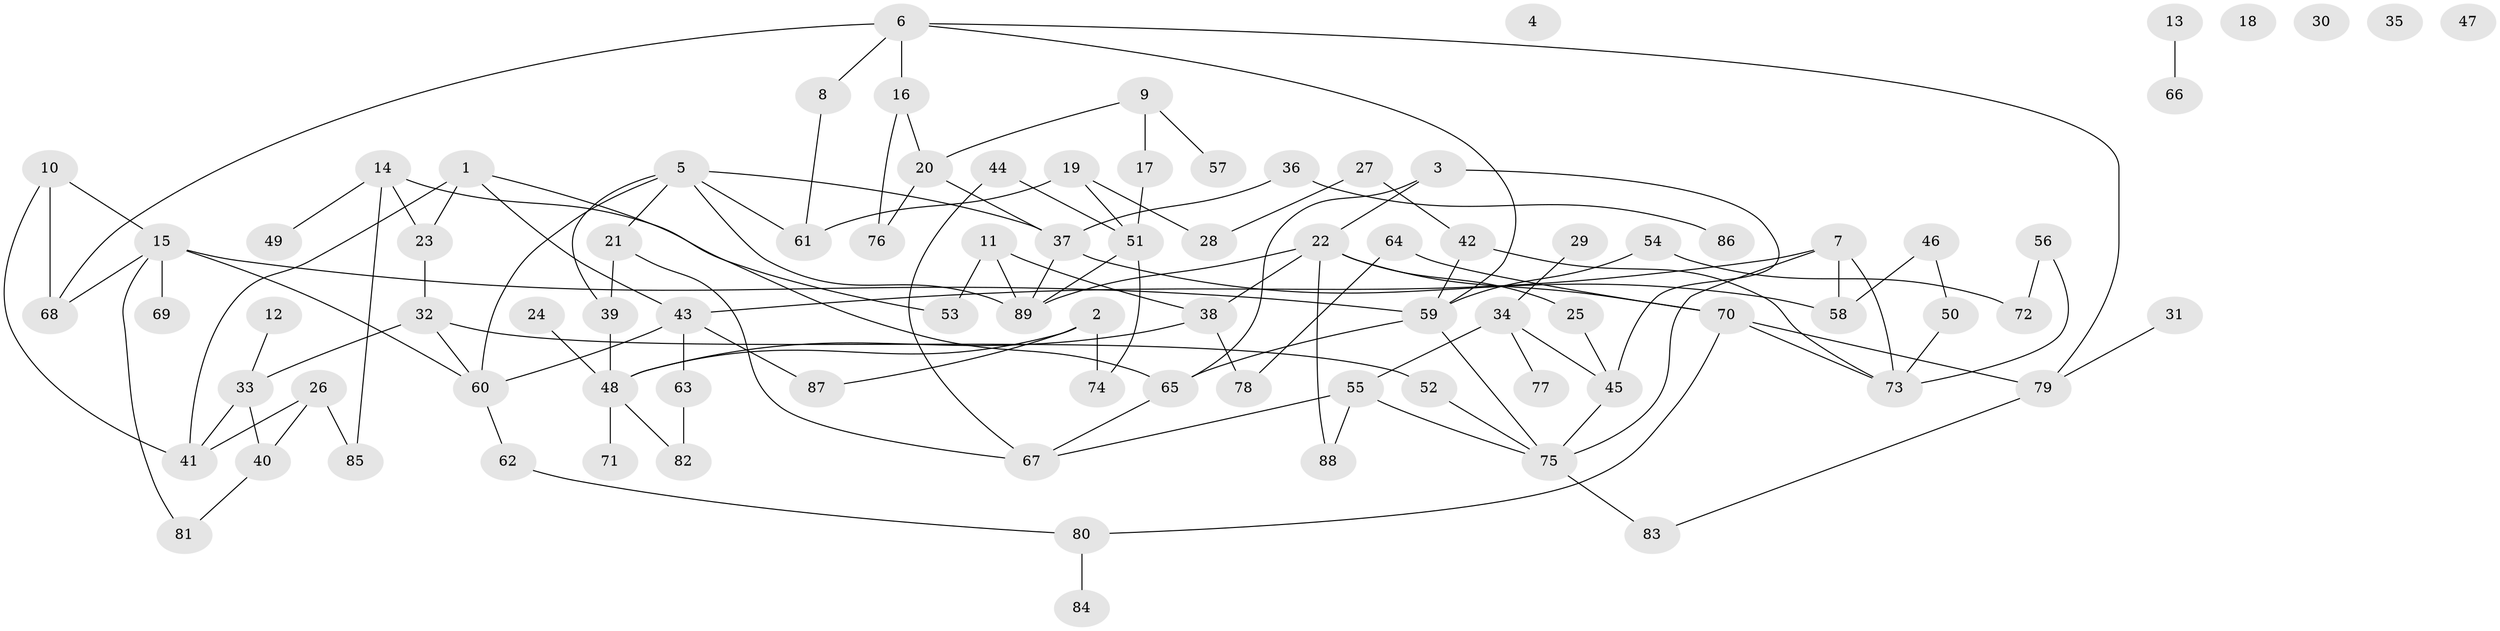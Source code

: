 // Generated by graph-tools (version 1.1) at 2025/33/03/09/25 02:33:35]
// undirected, 89 vertices, 124 edges
graph export_dot {
graph [start="1"]
  node [color=gray90,style=filled];
  1;
  2;
  3;
  4;
  5;
  6;
  7;
  8;
  9;
  10;
  11;
  12;
  13;
  14;
  15;
  16;
  17;
  18;
  19;
  20;
  21;
  22;
  23;
  24;
  25;
  26;
  27;
  28;
  29;
  30;
  31;
  32;
  33;
  34;
  35;
  36;
  37;
  38;
  39;
  40;
  41;
  42;
  43;
  44;
  45;
  46;
  47;
  48;
  49;
  50;
  51;
  52;
  53;
  54;
  55;
  56;
  57;
  58;
  59;
  60;
  61;
  62;
  63;
  64;
  65;
  66;
  67;
  68;
  69;
  70;
  71;
  72;
  73;
  74;
  75;
  76;
  77;
  78;
  79;
  80;
  81;
  82;
  83;
  84;
  85;
  86;
  87;
  88;
  89;
  1 -- 23;
  1 -- 41;
  1 -- 43;
  1 -- 65;
  2 -- 48;
  2 -- 74;
  2 -- 87;
  3 -- 22;
  3 -- 45;
  3 -- 65;
  5 -- 21;
  5 -- 37;
  5 -- 39;
  5 -- 60;
  5 -- 61;
  5 -- 89;
  6 -- 8;
  6 -- 16;
  6 -- 59;
  6 -- 68;
  6 -- 79;
  7 -- 43;
  7 -- 58;
  7 -- 73;
  7 -- 75;
  8 -- 61;
  9 -- 17;
  9 -- 20;
  9 -- 57;
  10 -- 15;
  10 -- 41;
  10 -- 68;
  11 -- 38;
  11 -- 53;
  11 -- 89;
  12 -- 33;
  13 -- 66;
  14 -- 23;
  14 -- 49;
  14 -- 53;
  14 -- 85;
  15 -- 59;
  15 -- 60;
  15 -- 68;
  15 -- 69;
  15 -- 81;
  16 -- 20;
  16 -- 76;
  17 -- 51;
  19 -- 28;
  19 -- 51;
  19 -- 61;
  20 -- 37;
  20 -- 76;
  21 -- 39;
  21 -- 67;
  22 -- 25;
  22 -- 38;
  22 -- 70;
  22 -- 88;
  22 -- 89;
  23 -- 32;
  24 -- 48;
  25 -- 45;
  26 -- 40;
  26 -- 41;
  26 -- 85;
  27 -- 28;
  27 -- 42;
  29 -- 34;
  31 -- 79;
  32 -- 33;
  32 -- 52;
  32 -- 60;
  33 -- 40;
  33 -- 41;
  34 -- 45;
  34 -- 55;
  34 -- 77;
  36 -- 37;
  36 -- 86;
  37 -- 58;
  37 -- 89;
  38 -- 48;
  38 -- 78;
  39 -- 48;
  40 -- 81;
  42 -- 59;
  42 -- 73;
  43 -- 60;
  43 -- 63;
  43 -- 87;
  44 -- 51;
  44 -- 67;
  45 -- 75;
  46 -- 50;
  46 -- 58;
  48 -- 71;
  48 -- 82;
  50 -- 73;
  51 -- 74;
  51 -- 89;
  52 -- 75;
  54 -- 59;
  54 -- 72;
  55 -- 67;
  55 -- 75;
  55 -- 88;
  56 -- 72;
  56 -- 73;
  59 -- 65;
  59 -- 75;
  60 -- 62;
  62 -- 80;
  63 -- 82;
  64 -- 70;
  64 -- 78;
  65 -- 67;
  70 -- 73;
  70 -- 79;
  70 -- 80;
  75 -- 83;
  79 -- 83;
  80 -- 84;
}
